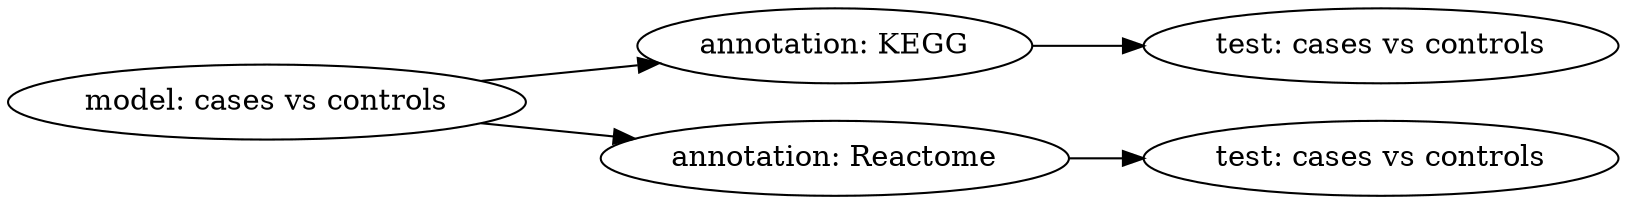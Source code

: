 digraph G {
  graph [rankdir="LR", fontsize="16"];
  testNode1 [label = "test: cases vs controls"];
  testNode2 [label = "test: cases vs controls"];
  "model: cases vs controls" -> "annotation: KEGG";
  "model: cases vs controls" -> "annotation: Reactome";
  "annotation: KEGG" -> testNode1;
  "annotation: Reactome" -> testNode2;
}

